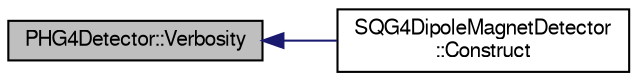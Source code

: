 digraph "PHG4Detector::Verbosity"
{
  bgcolor="transparent";
  edge [fontname="FreeSans",fontsize="10",labelfontname="FreeSans",labelfontsize="10"];
  node [fontname="FreeSans",fontsize="10",shape=record];
  rankdir="LR";
  Node1 [label="PHG4Detector::Verbosity",height=0.2,width=0.4,color="black", fillcolor="grey75", style="filled" fontcolor="black"];
  Node1 -> Node2 [dir="back",color="midnightblue",fontsize="10",style="solid",fontname="FreeSans"];
  Node2 [label="SQG4DipoleMagnetDetector\l::Construct",height=0.2,width=0.4,color="black",URL="$d3/d93/classSQG4DipoleMagnetDetector.html#a571c9fd368dfd5a884d6eb3eb6bb103b",tooltip="construct "];
}
